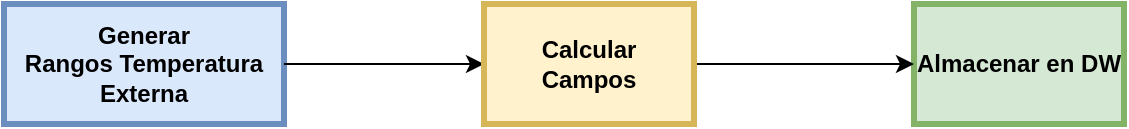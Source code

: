 <mxfile pages="1" version="11.2.5" type="device"><diagram name="Page-1" id="c7558073-3199-34d8-9f00-42111426c3f3"><mxGraphModel dx="786" dy="582" grid="1" gridSize="10" guides="1" tooltips="1" connect="1" arrows="1" fold="1" page="1" pageScale="1" pageWidth="826" pageHeight="1169" background="#ffffff" math="0" shadow="0"><root><mxCell id="0"/><mxCell id="1" parent="0"/><mxCell id="KHJzqqsQ3kqEn71Sj2GZ-96" value="Generar&#10;Rangos Temperatura Externa" style="whiteSpace=wrap;align=center;verticalAlign=middle;fontStyle=1;strokeWidth=3;fillColor=#dae8fc;strokeColor=#6c8ebf;" parent="1" vertex="1"><mxGeometry x="80" y="180" width="140" height="60" as="geometry"/></mxCell><mxCell id="KHJzqqsQ3kqEn71Sj2GZ-102" value="Almacenar en DW" style="whiteSpace=wrap;align=center;verticalAlign=middle;fontStyle=1;strokeWidth=3;fillColor=#d5e8d4;strokeColor=#82b366;" parent="1" vertex="1"><mxGeometry x="535" y="180" width="105" height="60" as="geometry"/></mxCell><mxCell id="sOmLeL9o9xfqHh1spUYF-5" style="edgeStyle=orthogonalEdgeStyle;rounded=0;orthogonalLoop=1;jettySize=auto;html=1;exitX=1;exitY=0.5;exitDx=0;exitDy=0;entryX=0;entryY=0.5;entryDx=0;entryDy=0;" parent="1" source="KHJzqqsQ3kqEn71Sj2GZ-96" target="EC1BtTqS7DZrrfFsMma4-1" edge="1"><mxGeometry relative="1" as="geometry"><mxPoint x="350" y="210" as="sourcePoint"/></mxGeometry></mxCell><mxCell id="EC1BtTqS7DZrrfFsMma4-3" style="edgeStyle=orthogonalEdgeStyle;rounded=0;orthogonalLoop=1;jettySize=auto;html=1;exitX=1;exitY=0.5;exitDx=0;exitDy=0;entryX=0;entryY=0.5;entryDx=0;entryDy=0;" edge="1" parent="1" source="EC1BtTqS7DZrrfFsMma4-1" target="KHJzqqsQ3kqEn71Sj2GZ-102"><mxGeometry relative="1" as="geometry"/></mxCell><mxCell id="EC1BtTqS7DZrrfFsMma4-1" value="Calcular&#10;Campos" style="whiteSpace=wrap;align=center;verticalAlign=middle;fontStyle=1;strokeWidth=3;fillColor=#fff2cc;strokeColor=#d6b656;" vertex="1" parent="1"><mxGeometry x="320" y="180" width="105" height="60" as="geometry"/></mxCell></root></mxGraphModel></diagram></mxfile>